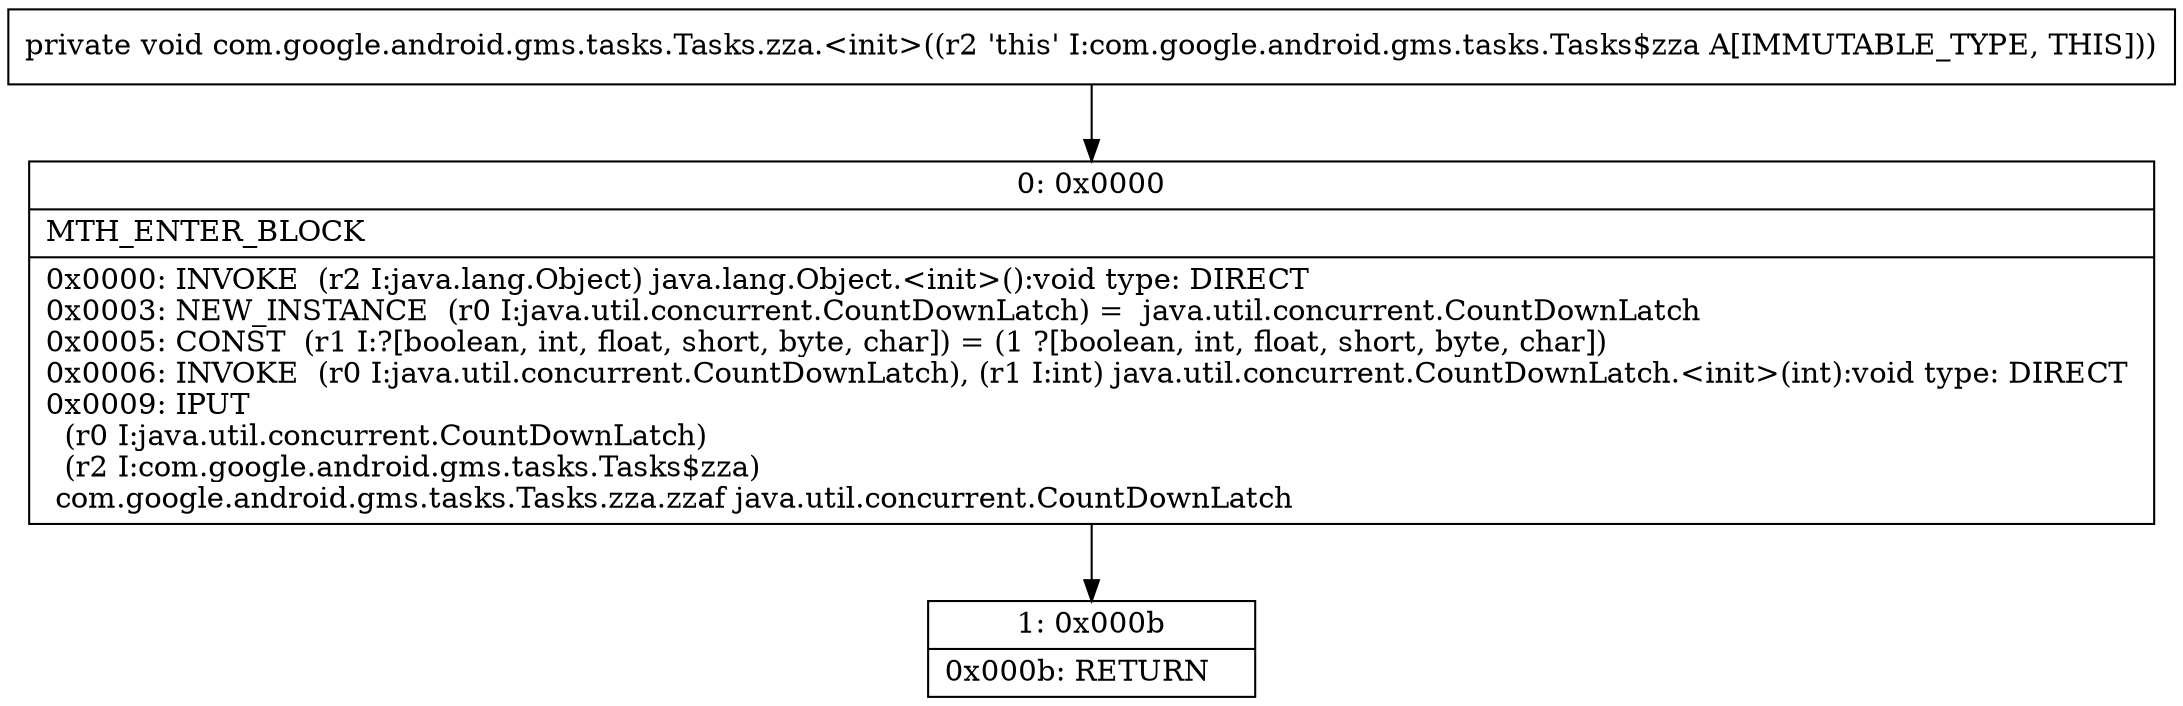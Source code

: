digraph "CFG forcom.google.android.gms.tasks.Tasks.zza.\<init\>()V" {
Node_0 [shape=record,label="{0\:\ 0x0000|MTH_ENTER_BLOCK\l|0x0000: INVOKE  (r2 I:java.lang.Object) java.lang.Object.\<init\>():void type: DIRECT \l0x0003: NEW_INSTANCE  (r0 I:java.util.concurrent.CountDownLatch) =  java.util.concurrent.CountDownLatch \l0x0005: CONST  (r1 I:?[boolean, int, float, short, byte, char]) = (1 ?[boolean, int, float, short, byte, char]) \l0x0006: INVOKE  (r0 I:java.util.concurrent.CountDownLatch), (r1 I:int) java.util.concurrent.CountDownLatch.\<init\>(int):void type: DIRECT \l0x0009: IPUT  \l  (r0 I:java.util.concurrent.CountDownLatch)\l  (r2 I:com.google.android.gms.tasks.Tasks$zza)\l com.google.android.gms.tasks.Tasks.zza.zzaf java.util.concurrent.CountDownLatch \l}"];
Node_1 [shape=record,label="{1\:\ 0x000b|0x000b: RETURN   \l}"];
MethodNode[shape=record,label="{private void com.google.android.gms.tasks.Tasks.zza.\<init\>((r2 'this' I:com.google.android.gms.tasks.Tasks$zza A[IMMUTABLE_TYPE, THIS])) }"];
MethodNode -> Node_0;
Node_0 -> Node_1;
}


